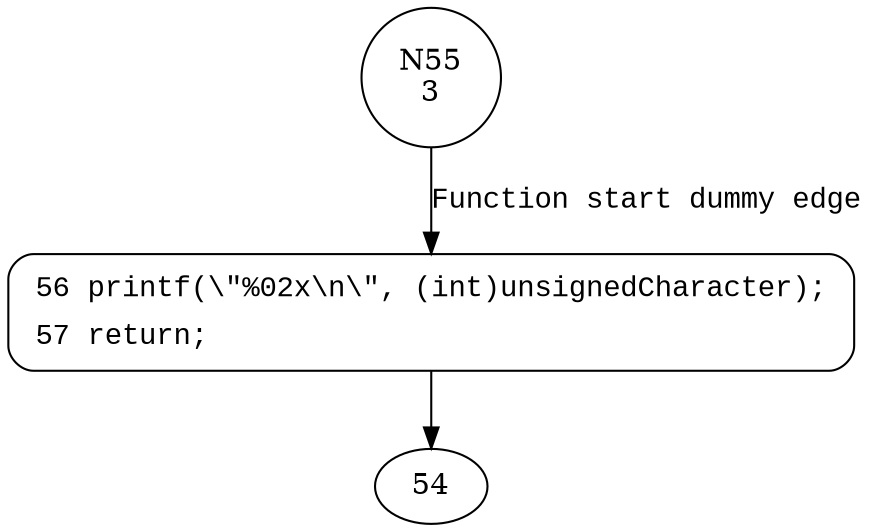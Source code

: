 digraph printHexUnsignedCharLine {
55 [shape="circle" label="N55\n3"]
56 [shape="circle" label="N56\n2"]
56 [style="filled,bold" penwidth="1" fillcolor="white" fontname="Courier New" shape="Mrecord" label=<<table border="0" cellborder="0" cellpadding="3" bgcolor="white"><tr><td align="right">56</td><td align="left">printf(\&quot;%02x\n\&quot;, (int)unsignedCharacter);</td></tr><tr><td align="right">57</td><td align="left">return;</td></tr></table>>]
56 -> 54[label=""]
55 -> 56 [label="Function start dummy edge" fontname="Courier New"]
}